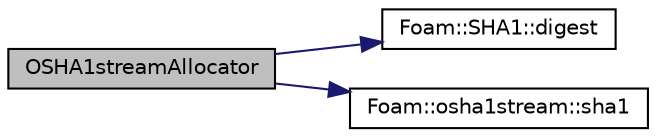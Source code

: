 digraph "OSHA1streamAllocator"
{
  bgcolor="transparent";
  edge [fontname="Helvetica",fontsize="10",labelfontname="Helvetica",labelfontsize="10"];
  node [fontname="Helvetica",fontsize="10",shape=record];
  rankdir="LR";
  Node1 [label="OSHA1streamAllocator",height=0.2,width=0.4,color="black", fillcolor="grey75", style="filled" fontcolor="black"];
  Node1 -> Node2 [color="midnightblue",fontsize="10",style="solid",fontname="Helvetica"];
  Node2 [label="Foam::SHA1::digest",height=0.2,width=0.4,color="black",URL="$classFoam_1_1SHA1.html#a27114ed479972bf0ceadcb1cc99992e9",tooltip="Calculate digest from current data. "];
  Node1 -> Node3 [color="midnightblue",fontsize="10",style="solid",fontname="Helvetica"];
  Node3 [label="Foam::osha1stream::sha1",height=0.2,width=0.4,color="black",URL="$classFoam_1_1osha1stream.html#ae635320aff29314f41d3af62b0089ad1",tooltip="Full access to the sha1. "];
}
